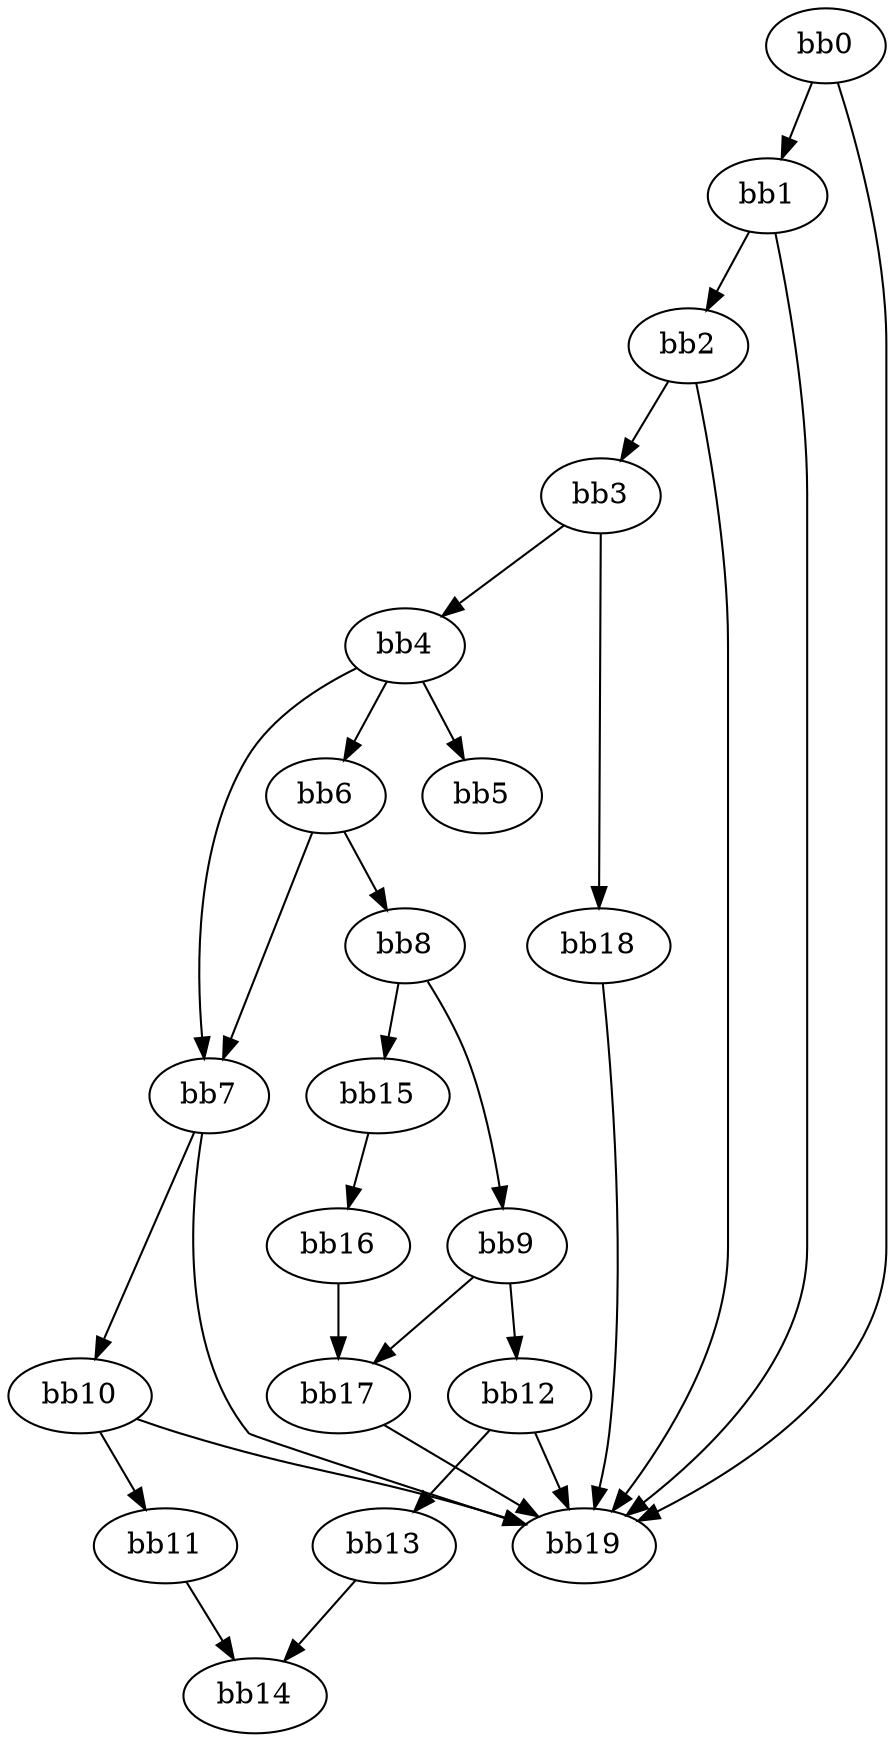 digraph {
    0 [ label = "bb0\l" ]
    1 [ label = "bb1\l" ]
    2 [ label = "bb2\l" ]
    3 [ label = "bb3\l" ]
    4 [ label = "bb4\l" ]
    5 [ label = "bb5\l" ]
    6 [ label = "bb6\l" ]
    7 [ label = "bb7\l" ]
    8 [ label = "bb8\l" ]
    9 [ label = "bb9\l" ]
    10 [ label = "bb10\l" ]
    11 [ label = "bb11\l" ]
    12 [ label = "bb12\l" ]
    13 [ label = "bb13\l" ]
    14 [ label = "bb14\l" ]
    15 [ label = "bb15\l" ]
    16 [ label = "bb16\l" ]
    17 [ label = "bb17\l" ]
    18 [ label = "bb18\l" ]
    19 [ label = "bb19\l" ]
    0 -> 1 [ ]
    0 -> 19 [ ]
    1 -> 2 [ ]
    1 -> 19 [ ]
    2 -> 3 [ ]
    2 -> 19 [ ]
    3 -> 4 [ ]
    3 -> 18 [ ]
    4 -> 5 [ ]
    4 -> 6 [ ]
    4 -> 7 [ ]
    6 -> 7 [ ]
    6 -> 8 [ ]
    7 -> 10 [ ]
    7 -> 19 [ ]
    8 -> 9 [ ]
    8 -> 15 [ ]
    9 -> 12 [ ]
    9 -> 17 [ ]
    10 -> 11 [ ]
    10 -> 19 [ ]
    11 -> 14 [ ]
    12 -> 13 [ ]
    12 -> 19 [ ]
    13 -> 14 [ ]
    15 -> 16 [ ]
    16 -> 17 [ ]
    17 -> 19 [ ]
    18 -> 19 [ ]
}

